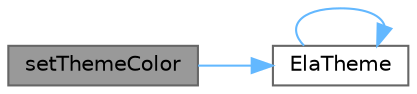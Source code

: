 digraph "setThemeColor"
{
 // LATEX_PDF_SIZE
  bgcolor="transparent";
  edge [fontname=Helvetica,fontsize=10,labelfontname=Helvetica,labelfontsize=10];
  node [fontname=Helvetica,fontsize=10,shape=box,height=0.2,width=0.4];
  rankdir="LR";
  Node1 [id="Node000001",label="setThemeColor",height=0.2,width=0.4,color="gray40", fillcolor="grey60", style="filled", fontcolor="black",tooltip="设置指定主题模式和主题颜色的颜色值"];
  Node1 -> Node2 [id="edge1_Node000001_Node000002",color="steelblue1",style="solid",tooltip=" "];
  Node2 [id="Node000002",label="ElaTheme",height=0.2,width=0.4,color="grey40", fillcolor="white", style="filled",URL="$class_ela_theme.html#a0dde7050ef4559d7aa674f29abec37b5",tooltip="构造函数，初始化主题管理对象"];
  Node2 -> Node2 [id="edge2_Node000002_Node000002",color="steelblue1",style="solid",tooltip=" "];
}
